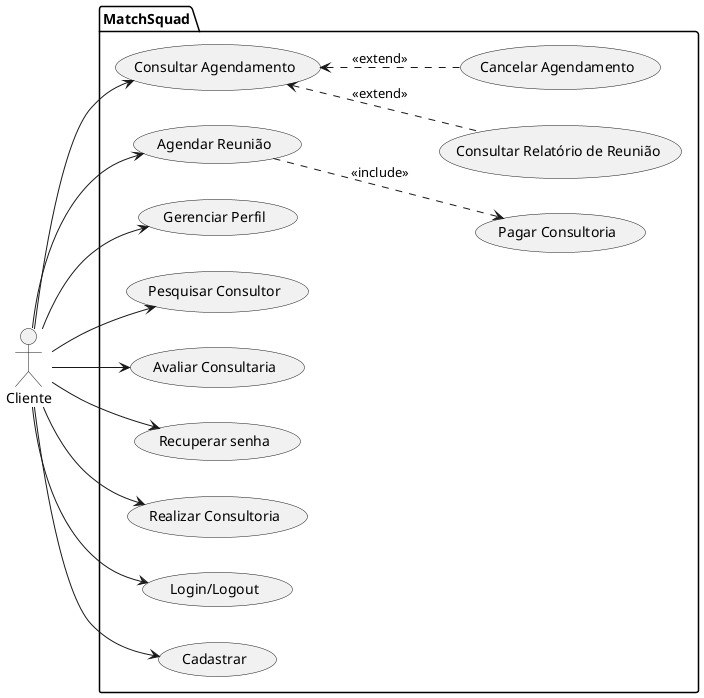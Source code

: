 @startuml "Cliente use-cases"
left to right direction

actor Cliente as C

package MatchSquad {

    usecase "Cadastrar" as UC1
    usecase "Login/Logout" as UC2
    usecase "Gerenciar Perfil" as UC3
    usecase "Pesquisar Consultor" as UC4
    usecase "Agendar Reunião" as UC5
    usecase "Pagar Consultoria" as UC6
    usecase "Consultar Agendamento" as UC7
    usecase "Cancelar Agendamento" as UC8
    usecase "Realizar Consultoria" as UC9
    usecase "Avaliar Consultaria" as UC10
    usecase "Consultar Relatório de Reunião" as UC11
    usecase "Recuperar senha" as UC12
    'usecase "Trocar Consultor" as UC13'
}

C -up-> UC1
C -up-> UC2
C --> UC3
C --> UC4
C --> UC5
C --> UC7
C -up-> UC9
C --> UC10
C --> UC12



(UC6)<.up.(UC5): <<include>>
(UC8).up.>(UC7): <<extend>>
(UC11).up.>(UC7): <<extend>>

@enduml
